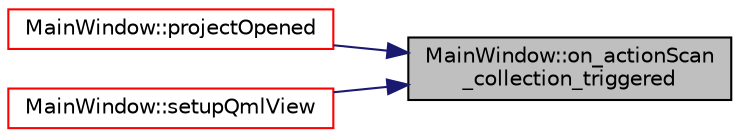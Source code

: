 digraph "MainWindow::on_actionScan_collection_triggered"
{
 // LATEX_PDF_SIZE
  edge [fontname="Helvetica",fontsize="10",labelfontname="Helvetica",labelfontsize="10"];
  node [fontname="Helvetica",fontsize="10",shape=record];
  rankdir="RL";
  Node1 [label="MainWindow::on_actionScan\l_collection_triggered",height=0.2,width=0.4,color="black", fillcolor="grey75", style="filled", fontcolor="black",tooltip=" "];
  Node1 -> Node2 [dir="back",color="midnightblue",fontsize="10",style="solid",fontname="Helvetica"];
  Node2 [label="MainWindow::projectOpened",height=0.2,width=0.4,color="red", fillcolor="white", style="filled",URL="$class_main_window.html#a2c2d7e1cdd309b698173f750f3d98738",tooltip=" "];
  Node1 -> Node5 [dir="back",color="midnightblue",fontsize="10",style="solid",fontname="Helvetica"];
  Node5 [label="MainWindow::setupQmlView",height=0.2,width=0.4,color="red", fillcolor="white", style="filled",URL="$class_main_window.html#abdb7e953826f7dcf308d32ddc75c3109",tooltip=" "];
}

